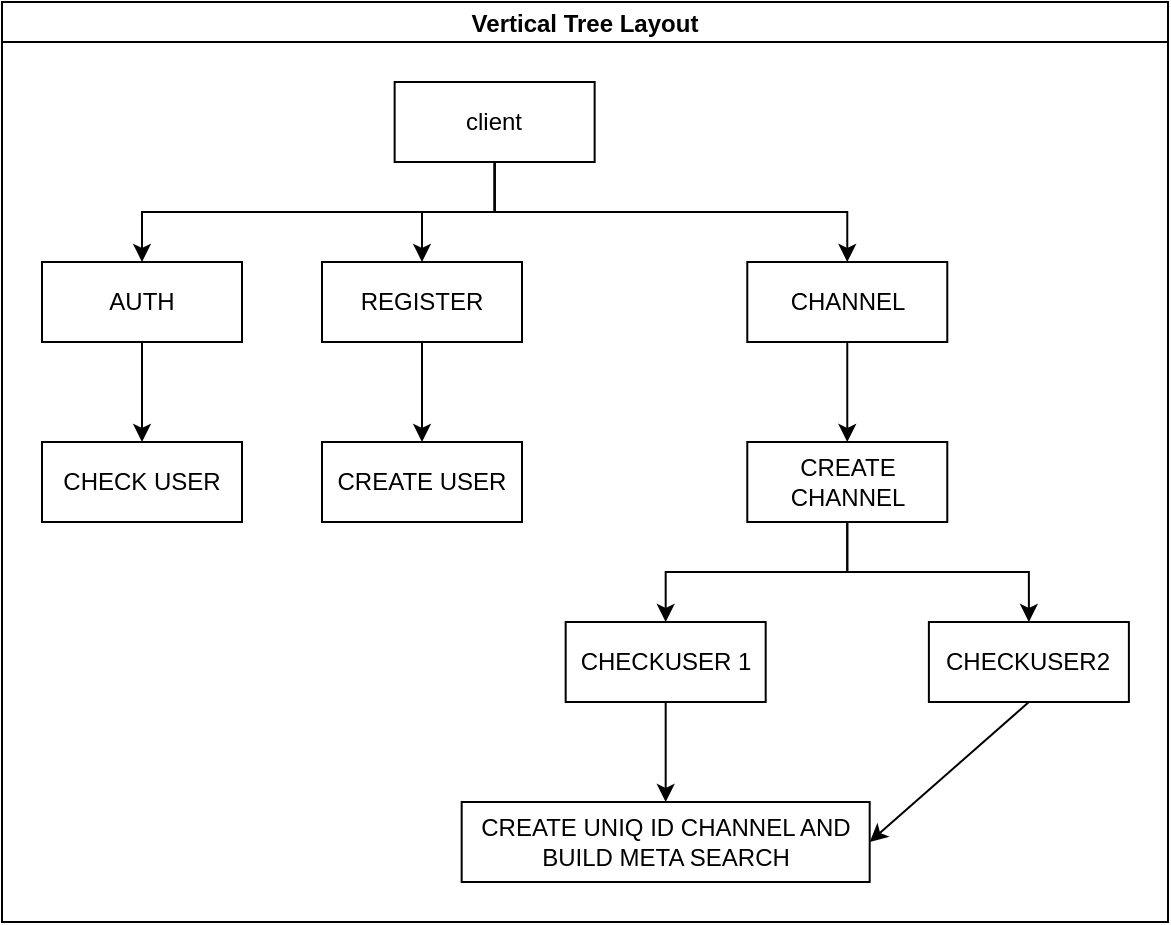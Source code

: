 <mxfile>
    <diagram id="3LDDnPICrQuTynQGV9Zf" name="Страница 1">
        <mxGraphModel dx="823" dy="518" grid="1" gridSize="10" guides="1" tooltips="1" connect="1" arrows="1" fold="1" page="1" pageScale="1" pageWidth="827" pageHeight="1169" math="0" shadow="0">
            <root>
                <mxCell id="0"/>
                <mxCell id="1" parent="0"/>
                <mxCell id="6" value="Vertical Tree Layout" style="swimlane;startSize=20;horizontal=1;childLayout=treeLayout;horizontalTree=0;resizable=0;containerType=tree;" vertex="1" parent="1">
                    <mxGeometry x="100" y="40" width="583" height="460" as="geometry"/>
                </mxCell>
                <mxCell id="7" value="client" style="whiteSpace=wrap;html=1;" vertex="1" parent="6">
                    <mxGeometry x="196.32" y="40" width="100" height="40" as="geometry"/>
                </mxCell>
                <mxCell id="8" value="AUTH" style="whiteSpace=wrap;html=1;" vertex="1" parent="6">
                    <mxGeometry x="20" y="130" width="100" height="40" as="geometry"/>
                </mxCell>
                <mxCell id="9" value="" style="edgeStyle=elbowEdgeStyle;elbow=vertical;html=1;rounded=0;" edge="1" parent="6" source="7" target="8">
                    <mxGeometry relative="1" as="geometry"/>
                </mxCell>
                <mxCell id="10" value="REGISTER" style="whiteSpace=wrap;html=1;" vertex="1" parent="6">
                    <mxGeometry x="160" y="130" width="100" height="40" as="geometry"/>
                </mxCell>
                <mxCell id="11" value="" style="edgeStyle=elbowEdgeStyle;elbow=vertical;html=1;rounded=0;" edge="1" parent="6" source="7" target="10">
                    <mxGeometry relative="1" as="geometry"/>
                </mxCell>
                <mxCell id="26" value="" style="edgeStyle=elbowEdgeStyle;elbow=vertical;html=1;rounded=0;" edge="1" target="27" source="10" parent="6">
                    <mxGeometry relative="1" as="geometry">
                        <mxPoint x="88.32" y="130" as="sourcePoint"/>
                    </mxGeometry>
                </mxCell>
                <mxCell id="27" value="CREATE USER" style="whiteSpace=wrap;html=1;" vertex="1" parent="6">
                    <mxGeometry x="160" y="220" width="100" height="40" as="geometry"/>
                </mxCell>
                <mxCell id="28" value="" style="edgeStyle=elbowEdgeStyle;elbow=vertical;html=1;rounded=0;" edge="1" target="29" source="8" parent="6">
                    <mxGeometry relative="1" as="geometry">
                        <mxPoint x="88.32" y="130" as="sourcePoint"/>
                    </mxGeometry>
                </mxCell>
                <mxCell id="29" value="CHECK USER" style="whiteSpace=wrap;html=1;" vertex="1" parent="6">
                    <mxGeometry x="20" y="220" width="100" height="40" as="geometry"/>
                </mxCell>
                <mxCell id="32" value="" style="edgeStyle=elbowEdgeStyle;elbow=vertical;html=1;rounded=0;" edge="1" target="33" source="7" parent="6">
                    <mxGeometry relative="1" as="geometry">
                        <mxPoint x="88.32" y="130" as="sourcePoint"/>
                    </mxGeometry>
                </mxCell>
                <mxCell id="33" value="CHANNEL" style="whiteSpace=wrap;html=1;" vertex="1" parent="6">
                    <mxGeometry x="372.64" y="130" width="100" height="40" as="geometry"/>
                </mxCell>
                <mxCell id="34" value="" style="edgeStyle=elbowEdgeStyle;elbow=vertical;html=1;rounded=0;" edge="1" target="35" source="33" parent="6">
                    <mxGeometry relative="1" as="geometry">
                        <mxPoint x="228.32" y="130" as="sourcePoint"/>
                    </mxGeometry>
                </mxCell>
                <mxCell id="35" value="CREATE CHANNEL" style="whiteSpace=wrap;html=1;" vertex="1" parent="6">
                    <mxGeometry x="372.64" y="220" width="100" height="40" as="geometry"/>
                </mxCell>
                <mxCell id="42" value="" style="edgeStyle=elbowEdgeStyle;elbow=vertical;html=1;rounded=0;" edge="1" target="43" source="35" parent="6">
                    <mxGeometry relative="1" as="geometry">
                        <mxPoint x="368.32" y="220" as="sourcePoint"/>
                    </mxGeometry>
                </mxCell>
                <mxCell id="43" value="CHECKUSER 1" style="whiteSpace=wrap;html=1;" vertex="1" parent="6">
                    <mxGeometry x="281.84" y="310" width="100" height="40" as="geometry"/>
                </mxCell>
                <mxCell id="44" value="" style="edgeStyle=elbowEdgeStyle;elbow=vertical;html=1;rounded=0;" edge="1" target="45" source="35" parent="6">
                    <mxGeometry relative="1" as="geometry">
                        <mxPoint x="368.32" y="310" as="sourcePoint"/>
                    </mxGeometry>
                </mxCell>
                <mxCell id="48" style="edgeStyle=none;html=1;exitX=0.5;exitY=1;exitDx=0;exitDy=0;entryX=1;entryY=0.5;entryDx=0;entryDy=0;" edge="1" parent="6" source="45" target="47">
                    <mxGeometry relative="1" as="geometry"/>
                </mxCell>
                <mxCell id="45" value="CHECKUSER2" style="whiteSpace=wrap;html=1;" vertex="1" parent="6">
                    <mxGeometry x="463.44" y="310" width="100" height="40" as="geometry"/>
                </mxCell>
                <mxCell id="46" value="" style="edgeStyle=elbowEdgeStyle;elbow=vertical;html=1;rounded=0;" edge="1" target="47" source="43" parent="6">
                    <mxGeometry relative="1" as="geometry">
                        <mxPoint x="564.32" y="310" as="sourcePoint"/>
                    </mxGeometry>
                </mxCell>
                <mxCell id="47" value="CREATE UNIQ ID CHANNEL AND BUILD META SEARCH" style="whiteSpace=wrap;html=1;" vertex="1" parent="6">
                    <mxGeometry x="229.84" y="400" width="204" height="40" as="geometry"/>
                </mxCell>
            </root>
        </mxGraphModel>
    </diagram>
</mxfile>